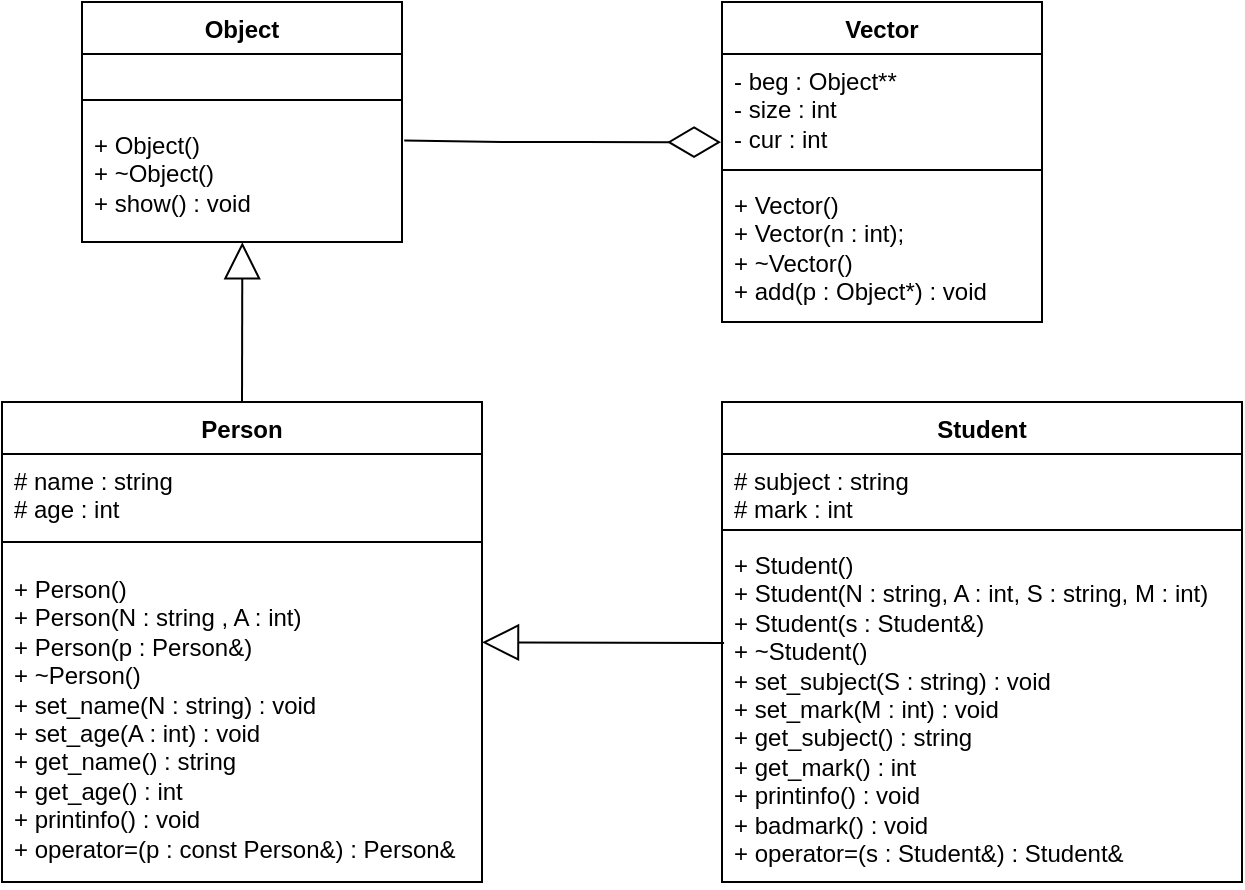 <mxfile version="25.0.2">
  <diagram name="Страница — 1" id="bloOH8jq5xkFsOrSC0Hb">
    <mxGraphModel dx="1122" dy="623" grid="1" gridSize="10" guides="1" tooltips="1" connect="1" arrows="1" fold="1" page="1" pageScale="1" pageWidth="827" pageHeight="1169" math="0" shadow="0">
      <root>
        <mxCell id="0" />
        <mxCell id="1" parent="0" />
        <mxCell id="vNKPKqivxm2VUHuDDUoL-1" value="Person" style="swimlane;fontStyle=1;align=center;verticalAlign=top;childLayout=stackLayout;horizontal=1;startSize=26;horizontalStack=0;resizeParent=1;resizeParentMax=0;resizeLast=0;collapsible=1;marginBottom=0;whiteSpace=wrap;html=1;" vertex="1" parent="1">
          <mxGeometry x="80" y="280" width="240" height="240" as="geometry">
            <mxRectangle x="120" y="40" width="50" height="40" as="alternateBounds" />
          </mxGeometry>
        </mxCell>
        <mxCell id="vNKPKqivxm2VUHuDDUoL-2" value="#&amp;nbsp;name : string&lt;div&gt;# age : int&lt;/div&gt;" style="text;strokeColor=none;fillColor=none;align=left;verticalAlign=top;spacingLeft=4;spacingRight=4;overflow=hidden;rotatable=0;points=[[0,0.5],[1,0.5]];portConstraint=eastwest;whiteSpace=wrap;html=1;" vertex="1" parent="vNKPKqivxm2VUHuDDUoL-1">
          <mxGeometry y="26" width="240" height="34" as="geometry" />
        </mxCell>
        <mxCell id="vNKPKqivxm2VUHuDDUoL-3" value="" style="line;strokeWidth=1;fillColor=none;align=left;verticalAlign=middle;spacingTop=-1;spacingLeft=3;spacingRight=3;rotatable=0;labelPosition=right;points=[];portConstraint=eastwest;strokeColor=inherit;" vertex="1" parent="vNKPKqivxm2VUHuDDUoL-1">
          <mxGeometry y="60" width="240" height="20" as="geometry" />
        </mxCell>
        <mxCell id="vNKPKqivxm2VUHuDDUoL-4" value="&lt;div&gt;+ Person()&lt;/div&gt;&lt;div&gt;+ Person(N :&amp;nbsp;&lt;span style=&quot;background-color: initial;&quot;&gt;string&lt;/span&gt;&lt;span style=&quot;background-color: initial;&quot;&gt;&amp;nbsp;&lt;/span&gt;&lt;span style=&quot;background-color: initial;&quot;&gt;, A :&amp;nbsp;&lt;/span&gt;&lt;span style=&quot;background-color: initial;&quot;&gt;int&lt;/span&gt;&lt;span style=&quot;background-color: initial;&quot;&gt;)&lt;/span&gt;&lt;/div&gt;&lt;div&gt;+ Person(p :&amp;nbsp;&lt;span style=&quot;background-color: initial;&quot;&gt;Person&amp;amp;&lt;/span&gt;&lt;span style=&quot;background-color: initial;&quot;&gt;)&lt;/span&gt;&lt;/div&gt;&lt;div&gt;+ ~Person()&lt;/div&gt;&lt;div&gt;+ set_name(N :&amp;nbsp;&lt;span style=&quot;background-color: initial;&quot;&gt;string&lt;/span&gt;&lt;span style=&quot;background-color: initial;&quot;&gt;) :&amp;nbsp;&lt;/span&gt;&lt;span style=&quot;background-color: initial;&quot;&gt;void&lt;/span&gt;&lt;span style=&quot;background-color: initial;&quot;&gt;&amp;nbsp;&lt;/span&gt;&lt;/div&gt;&lt;div&gt;+ set_age(A :&amp;nbsp;&lt;span style=&quot;background-color: initial;&quot;&gt;int&lt;/span&gt;&lt;span style=&quot;background-color: initial;&quot;&gt;) :&amp;nbsp;&lt;/span&gt;&lt;span style=&quot;background-color: initial;&quot;&gt;void&lt;/span&gt;&lt;span style=&quot;background-color: initial;&quot;&gt;&amp;nbsp;&lt;/span&gt;&lt;/div&gt;&lt;div&gt;+ get_name() :&amp;nbsp;&lt;span style=&quot;background-color: initial;&quot;&gt;string&lt;/span&gt;&lt;/div&gt;&lt;div&gt;+ get_age() :&amp;nbsp;&lt;span style=&quot;background-color: initial;&quot;&gt;int&lt;/span&gt;&lt;span style=&quot;background-color: initial;&quot;&gt;&amp;nbsp;&lt;/span&gt;&lt;/div&gt;&lt;div&gt;+ printinfo() :&amp;nbsp;&lt;span style=&quot;background-color: initial;&quot;&gt;void&lt;/span&gt;&lt;span style=&quot;background-color: initial;&quot;&gt;&amp;nbsp;&lt;/span&gt;&lt;/div&gt;&lt;div&gt;+ operator=(p : const Person&amp;amp;) :&amp;nbsp;&lt;span style=&quot;background-color: initial;&quot;&gt;Person&amp;amp;&lt;/span&gt;&lt;/div&gt;" style="text;strokeColor=none;fillColor=none;align=left;verticalAlign=top;spacingLeft=4;spacingRight=4;overflow=hidden;rotatable=0;points=[[0,0.5],[1,0.5]];portConstraint=eastwest;whiteSpace=wrap;html=1;" vertex="1" parent="vNKPKqivxm2VUHuDDUoL-1">
          <mxGeometry y="80" width="240" height="160" as="geometry" />
        </mxCell>
        <mxCell id="vNKPKqivxm2VUHuDDUoL-5" value="Student" style="swimlane;fontStyle=1;align=center;verticalAlign=top;childLayout=stackLayout;horizontal=1;startSize=26;horizontalStack=0;resizeParent=1;resizeParentMax=0;resizeLast=0;collapsible=1;marginBottom=0;whiteSpace=wrap;html=1;" vertex="1" parent="1">
          <mxGeometry x="440" y="280" width="260" height="240" as="geometry">
            <mxRectangle x="480" y="40" width="80" height="30" as="alternateBounds" />
          </mxGeometry>
        </mxCell>
        <mxCell id="vNKPKqivxm2VUHuDDUoL-6" value="&lt;div&gt;# subject :&amp;nbsp;&lt;span style=&quot;background-color: initial;&quot;&gt;string&lt;/span&gt;&lt;span style=&quot;background-color: initial;&quot;&gt;&amp;nbsp;&lt;/span&gt;&lt;/div&gt;&lt;div&gt;# mark :&amp;nbsp;&lt;span style=&quot;background-color: initial;&quot;&gt;int&lt;/span&gt;&lt;span style=&quot;background-color: initial;&quot;&gt;&amp;nbsp;&lt;/span&gt;&lt;/div&gt;" style="text;strokeColor=none;fillColor=none;align=left;verticalAlign=top;spacingLeft=4;spacingRight=4;overflow=hidden;rotatable=0;points=[[0,0.5],[1,0.5]];portConstraint=eastwest;whiteSpace=wrap;html=1;" vertex="1" parent="vNKPKqivxm2VUHuDDUoL-5">
          <mxGeometry y="26" width="260" height="34" as="geometry" />
        </mxCell>
        <mxCell id="vNKPKqivxm2VUHuDDUoL-7" value="" style="line;strokeWidth=1;fillColor=none;align=left;verticalAlign=middle;spacingTop=-1;spacingLeft=3;spacingRight=3;rotatable=0;labelPosition=right;points=[];portConstraint=eastwest;strokeColor=inherit;" vertex="1" parent="vNKPKqivxm2VUHuDDUoL-5">
          <mxGeometry y="60" width="260" height="8" as="geometry" />
        </mxCell>
        <mxCell id="vNKPKqivxm2VUHuDDUoL-8" value="&lt;div&gt;+ Student()&lt;/div&gt;&lt;div&gt;+ Student(N :&amp;nbsp;&lt;span style=&quot;background-color: initial;&quot;&gt;string&lt;/span&gt;&lt;span style=&quot;background-color: initial;&quot;&gt;, A :&amp;nbsp;&lt;/span&gt;&lt;span style=&quot;background-color: initial;&quot;&gt;int&lt;/span&gt;&lt;span style=&quot;background-color: initial;&quot;&gt;, S :&amp;nbsp;&lt;/span&gt;&lt;span style=&quot;background-color: initial;&quot;&gt;string&lt;/span&gt;&lt;span style=&quot;background-color: initial;&quot;&gt;, M :&amp;nbsp;&lt;/span&gt;&lt;span style=&quot;background-color: initial;&quot;&gt;int&lt;/span&gt;&lt;span style=&quot;background-color: initial;&quot;&gt;)&lt;/span&gt;&lt;/div&gt;&lt;div&gt;+ Student(s :&amp;nbsp;&lt;span style=&quot;background-color: initial;&quot;&gt;Student&amp;amp;&lt;/span&gt;&lt;span style=&quot;background-color: initial;&quot;&gt;)&lt;/span&gt;&lt;/div&gt;&lt;div&gt;+ ~Student()&lt;/div&gt;&lt;div&gt;+ set_subject(S :&amp;nbsp;&lt;span style=&quot;background-color: initial;&quot;&gt;string&lt;/span&gt;&lt;span style=&quot;background-color: initial;&quot;&gt;) :&amp;nbsp;&lt;/span&gt;&lt;span style=&quot;background-color: initial;&quot;&gt;void&lt;/span&gt;&lt;span style=&quot;background-color: initial;&quot;&gt;&amp;nbsp;&lt;/span&gt;&lt;/div&gt;&lt;div&gt;+ set_mark(M :&amp;nbsp;&lt;span style=&quot;background-color: initial;&quot;&gt;int&lt;/span&gt;&lt;span style=&quot;background-color: initial;&quot;&gt;) :&amp;nbsp;&lt;/span&gt;&lt;span style=&quot;background-color: initial;&quot;&gt;void&lt;/span&gt;&lt;span style=&quot;background-color: initial;&quot;&gt;&amp;nbsp;&lt;/span&gt;&lt;/div&gt;&lt;div&gt;+ get_subject() :&amp;nbsp;&lt;span style=&quot;background-color: initial;&quot;&gt;string&lt;/span&gt;&lt;span style=&quot;background-color: initial;&quot;&gt;&amp;nbsp;&lt;/span&gt;&lt;/div&gt;&lt;div&gt;+ get_mark() :&amp;nbsp;&lt;span style=&quot;background-color: initial;&quot;&gt;int&lt;/span&gt;&lt;span style=&quot;background-color: initial;&quot;&gt;&amp;nbsp;&lt;/span&gt;&lt;/div&gt;&lt;div&gt;+ printinfo() :&amp;nbsp;&lt;span style=&quot;background-color: initial;&quot;&gt;void&lt;/span&gt;&lt;span style=&quot;background-color: initial;&quot;&gt;&amp;nbsp;&lt;/span&gt;&lt;/div&gt;&lt;div&gt;+ badmark() :&amp;nbsp;&lt;span style=&quot;background-color: initial;&quot;&gt;void&lt;/span&gt;&lt;span style=&quot;background-color: initial;&quot;&gt;&amp;nbsp;&lt;/span&gt;&lt;/div&gt;&lt;div&gt;+ operator=(s :&amp;nbsp;&lt;span style=&quot;background-color: initial;&quot;&gt;Student&amp;amp;&lt;/span&gt;&lt;span style=&quot;background-color: initial;&quot;&gt;) :&amp;nbsp;&lt;/span&gt;&lt;span style=&quot;background-color: initial;&quot;&gt;Student&amp;amp;&lt;/span&gt;&lt;/div&gt;" style="text;strokeColor=none;fillColor=none;align=left;verticalAlign=top;spacingLeft=4;spacingRight=4;overflow=hidden;rotatable=0;points=[[0,0.5],[1,0.5]];portConstraint=eastwest;whiteSpace=wrap;html=1;" vertex="1" parent="vNKPKqivxm2VUHuDDUoL-5">
          <mxGeometry y="68" width="260" height="172" as="geometry" />
        </mxCell>
        <mxCell id="vNKPKqivxm2VUHuDDUoL-9" value="" style="endArrow=block;endSize=16;endFill=0;html=1;rounded=0;exitX=0.004;exitY=0.305;exitDx=0;exitDy=0;exitPerimeter=0;entryX=1;entryY=0.251;entryDx=0;entryDy=0;entryPerimeter=0;" edge="1" parent="1" source="vNKPKqivxm2VUHuDDUoL-8" target="vNKPKqivxm2VUHuDDUoL-4">
          <mxGeometry width="160" relative="1" as="geometry">
            <mxPoint x="350" y="590" as="sourcePoint" />
            <mxPoint x="320" y="420" as="targetPoint" />
          </mxGeometry>
        </mxCell>
        <mxCell id="vNKPKqivxm2VUHuDDUoL-10" value="Object" style="swimlane;fontStyle=1;align=center;verticalAlign=top;childLayout=stackLayout;horizontal=1;startSize=26;horizontalStack=0;resizeParent=1;resizeParentMax=0;resizeLast=0;collapsible=1;marginBottom=0;whiteSpace=wrap;html=1;" vertex="1" parent="1">
          <mxGeometry x="120" y="80" width="160" height="120" as="geometry" />
        </mxCell>
        <mxCell id="vNKPKqivxm2VUHuDDUoL-11" value="&lt;div&gt;&lt;br&gt;&lt;/div&gt;&lt;div&gt;&lt;br&gt;&lt;/div&gt;" style="text;strokeColor=none;fillColor=none;align=left;verticalAlign=top;spacingLeft=4;spacingRight=4;overflow=hidden;rotatable=0;points=[[0,0.5],[1,0.5]];portConstraint=eastwest;whiteSpace=wrap;html=1;" vertex="1" parent="vNKPKqivxm2VUHuDDUoL-10">
          <mxGeometry y="26" width="160" height="14" as="geometry" />
        </mxCell>
        <mxCell id="vNKPKqivxm2VUHuDDUoL-12" value="" style="line;strokeWidth=1;fillColor=none;align=left;verticalAlign=middle;spacingTop=-1;spacingLeft=3;spacingRight=3;rotatable=0;labelPosition=right;points=[];portConstraint=eastwest;strokeColor=inherit;" vertex="1" parent="vNKPKqivxm2VUHuDDUoL-10">
          <mxGeometry y="40" width="160" height="18" as="geometry" />
        </mxCell>
        <mxCell id="vNKPKqivxm2VUHuDDUoL-13" value="+&amp;nbsp;Object()&lt;div&gt;+&amp;nbsp;~Object()&lt;/div&gt;&lt;div&gt;+ show() :&amp;nbsp;&lt;span style=&quot;background-color: initial;&quot;&gt;void&lt;/span&gt;&lt;span style=&quot;background-color: initial;&quot;&gt;&amp;nbsp;&lt;/span&gt;&lt;/div&gt;" style="text;strokeColor=none;fillColor=none;align=left;verticalAlign=top;spacingLeft=4;spacingRight=4;overflow=hidden;rotatable=0;points=[[0,0.5],[1,0.5]];portConstraint=eastwest;whiteSpace=wrap;html=1;" vertex="1" parent="vNKPKqivxm2VUHuDDUoL-10">
          <mxGeometry y="58" width="160" height="62" as="geometry" />
        </mxCell>
        <mxCell id="vNKPKqivxm2VUHuDDUoL-15" value="Vector" style="swimlane;fontStyle=1;align=center;verticalAlign=top;childLayout=stackLayout;horizontal=1;startSize=26;horizontalStack=0;resizeParent=1;resizeParentMax=0;resizeLast=0;collapsible=1;marginBottom=0;whiteSpace=wrap;html=1;" vertex="1" parent="1">
          <mxGeometry x="440" y="80" width="160" height="160" as="geometry" />
        </mxCell>
        <mxCell id="vNKPKqivxm2VUHuDDUoL-16" value="&lt;div&gt;- beg :&amp;nbsp;&lt;span style=&quot;background-color: initial;&quot;&gt;Object**&lt;/span&gt;&lt;span style=&quot;background-color: initial;&quot;&gt;&amp;nbsp;&lt;/span&gt;&lt;/div&gt;&lt;div&gt;- size :&amp;nbsp;&lt;span style=&quot;background-color: initial;&quot;&gt;int&lt;/span&gt;&lt;span style=&quot;background-color: initial;&quot;&gt;&amp;nbsp;&lt;/span&gt;&lt;/div&gt;&lt;div&gt;- cur :&amp;nbsp;&lt;span style=&quot;background-color: initial;&quot;&gt;int&lt;/span&gt;&lt;span style=&quot;background-color: initial;&quot;&gt;&amp;nbsp;&lt;/span&gt;&lt;/div&gt;" style="text;strokeColor=none;fillColor=none;align=left;verticalAlign=top;spacingLeft=4;spacingRight=4;overflow=hidden;rotatable=0;points=[[0,0.5],[1,0.5]];portConstraint=eastwest;whiteSpace=wrap;html=1;" vertex="1" parent="vNKPKqivxm2VUHuDDUoL-15">
          <mxGeometry y="26" width="160" height="54" as="geometry" />
        </mxCell>
        <mxCell id="vNKPKqivxm2VUHuDDUoL-17" value="" style="line;strokeWidth=1;fillColor=none;align=left;verticalAlign=middle;spacingTop=-1;spacingLeft=3;spacingRight=3;rotatable=0;labelPosition=right;points=[];portConstraint=eastwest;strokeColor=inherit;" vertex="1" parent="vNKPKqivxm2VUHuDDUoL-15">
          <mxGeometry y="80" width="160" height="8" as="geometry" />
        </mxCell>
        <mxCell id="vNKPKqivxm2VUHuDDUoL-18" value="&lt;div&gt;+ Vector()&lt;/div&gt;&lt;div&gt;+ Vector(n :&amp;nbsp;&lt;span style=&quot;background-color: initial;&quot;&gt;int&lt;/span&gt;&lt;span style=&quot;background-color: initial;&quot;&gt;);&lt;/span&gt;&lt;/div&gt;&lt;div&gt;+ ~Vector()&lt;/div&gt;&lt;div&gt;+ add(p :&amp;nbsp;&lt;span style=&quot;background-color: initial;&quot;&gt;Object*&lt;/span&gt;&lt;span style=&quot;background-color: initial;&quot;&gt;) :&amp;nbsp;&lt;/span&gt;&lt;span style=&quot;background-color: initial;&quot;&gt;void&lt;/span&gt;&lt;span style=&quot;background-color: initial;&quot;&gt;&amp;nbsp;&lt;/span&gt;&lt;/div&gt;" style="text;strokeColor=none;fillColor=none;align=left;verticalAlign=top;spacingLeft=4;spacingRight=4;overflow=hidden;rotatable=0;points=[[0,0.5],[1,0.5]];portConstraint=eastwest;whiteSpace=wrap;html=1;" vertex="1" parent="vNKPKqivxm2VUHuDDUoL-15">
          <mxGeometry y="88" width="160" height="72" as="geometry" />
        </mxCell>
        <mxCell id="vNKPKqivxm2VUHuDDUoL-19" value="" style="endArrow=block;endSize=16;endFill=0;html=1;rounded=0;exitX=0.5;exitY=0;exitDx=0;exitDy=0;entryX=0.501;entryY=1.002;entryDx=0;entryDy=0;entryPerimeter=0;" edge="1" parent="1" source="vNKPKqivxm2VUHuDDUoL-1" target="vNKPKqivxm2VUHuDDUoL-13">
          <mxGeometry width="160" relative="1" as="geometry">
            <mxPoint x="301" y="250" as="sourcePoint" />
            <mxPoint x="180" y="250" as="targetPoint" />
          </mxGeometry>
        </mxCell>
        <mxCell id="vNKPKqivxm2VUHuDDUoL-20" value="" style="endArrow=diamondThin;endFill=0;endSize=24;html=1;rounded=0;exitX=1.007;exitY=0.181;exitDx=0;exitDy=0;exitPerimeter=0;entryX=-0.003;entryY=0.817;entryDx=0;entryDy=0;entryPerimeter=0;" edge="1" parent="1" source="vNKPKqivxm2VUHuDDUoL-13" target="vNKPKqivxm2VUHuDDUoL-16">
          <mxGeometry width="160" relative="1" as="geometry">
            <mxPoint x="290" y="150" as="sourcePoint" />
            <mxPoint x="430" y="150" as="targetPoint" />
            <Array as="points">
              <mxPoint x="330" y="150" />
              <mxPoint x="370" y="150" />
            </Array>
          </mxGeometry>
        </mxCell>
      </root>
    </mxGraphModel>
  </diagram>
</mxfile>
